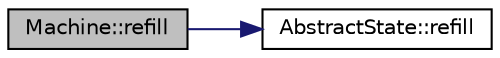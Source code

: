 digraph "Machine::refill"
{
 // LATEX_PDF_SIZE
  edge [fontname="Helvetica",fontsize="10",labelfontname="Helvetica",labelfontsize="10"];
  node [fontname="Helvetica",fontsize="10",shape=record];
  rankdir="LR";
  Node3 [label="Machine::refill",height=0.2,width=0.4,color="black", fillcolor="grey75", style="filled", fontcolor="black",tooltip=" "];
  Node3 -> Node4 [color="midnightblue",fontsize="10",style="solid",fontname="Helvetica"];
  Node4 [label="AbstractState::refill",height=0.2,width=0.4,color="black", fillcolor="white", style="filled",URL="$classAbstractState.html#a256bf20f9fdc2a6b338383deb1e45a4b",tooltip=" "];
}
